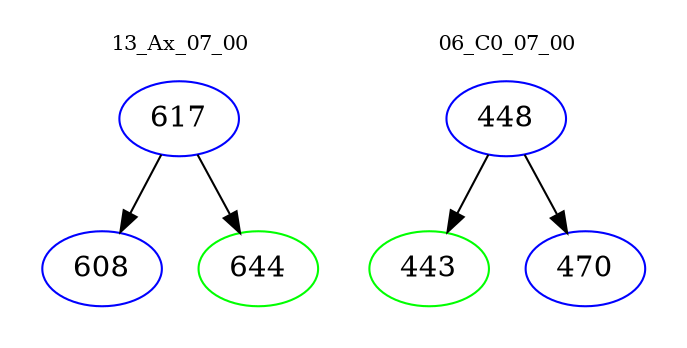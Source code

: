 digraph{
subgraph cluster_0 {
color = white
label = "13_Ax_07_00";
fontsize=10;
T0_617 [label="617", color="blue"]
T0_617 -> T0_608 [color="black"]
T0_608 [label="608", color="blue"]
T0_617 -> T0_644 [color="black"]
T0_644 [label="644", color="green"]
}
subgraph cluster_1 {
color = white
label = "06_C0_07_00";
fontsize=10;
T1_448 [label="448", color="blue"]
T1_448 -> T1_443 [color="black"]
T1_443 [label="443", color="green"]
T1_448 -> T1_470 [color="black"]
T1_470 [label="470", color="blue"]
}
}
